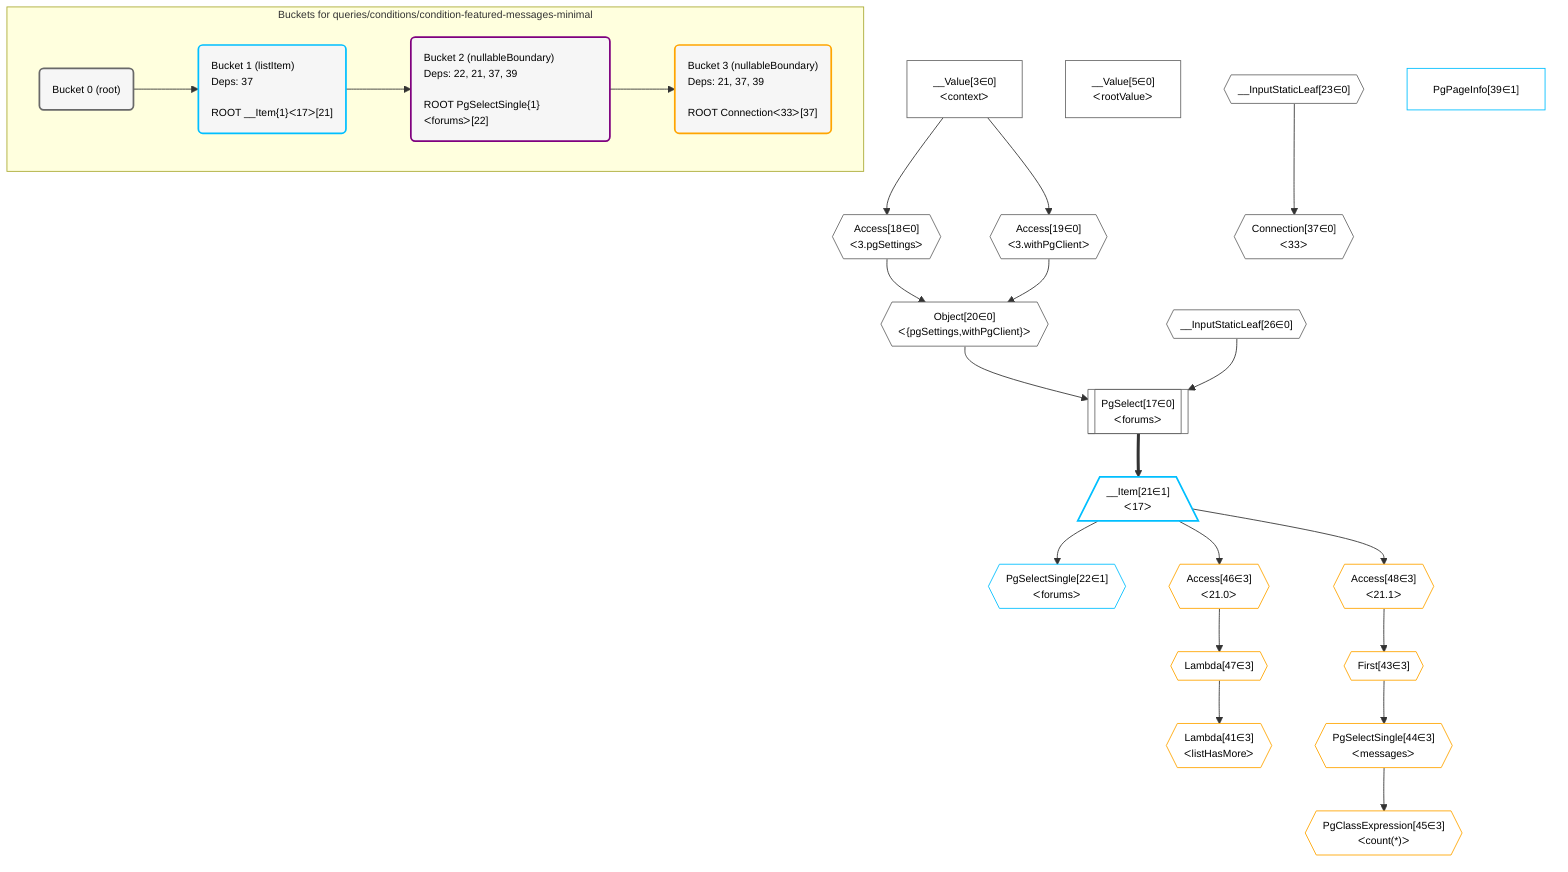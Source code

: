 %%{init: {'themeVariables': { 'fontSize': '12px'}}}%%
graph TD
    classDef path fill:#eee,stroke:#000,color:#000
    classDef plan fill:#fff,stroke-width:1px,color:#000
    classDef itemplan fill:#fff,stroke-width:2px,color:#000
    classDef unbatchedplan fill:#dff,stroke-width:1px,color:#000
    classDef sideeffectplan fill:#fcc,stroke-width:2px,color:#000
    classDef bucket fill:#f6f6f6,color:#000,stroke-width:2px,text-align:left


    %% define steps
    __Value3["__Value[3∈0]<br />ᐸcontextᐳ"]:::plan
    __Value5["__Value[5∈0]<br />ᐸrootValueᐳ"]:::plan
    Access18{{"Access[18∈0]<br />ᐸ3.pgSettingsᐳ"}}:::plan
    Access19{{"Access[19∈0]<br />ᐸ3.withPgClientᐳ"}}:::plan
    Object20{{"Object[20∈0]<br />ᐸ{pgSettings,withPgClient}ᐳ"}}:::plan
    __InputStaticLeaf26{{"__InputStaticLeaf[26∈0]"}}:::plan
    PgSelect17[["PgSelect[17∈0]<br />ᐸforumsᐳ"]]:::plan
    __Item21[/"__Item[21∈1]<br />ᐸ17ᐳ"\]:::itemplan
    PgSelectSingle22{{"PgSelectSingle[22∈1]<br />ᐸforumsᐳ"}}:::plan
    __InputStaticLeaf23{{"__InputStaticLeaf[23∈0]"}}:::plan
    Connection37{{"Connection[37∈0]<br />ᐸ33ᐳ"}}:::plan
    PgPageInfo39["PgPageInfo[39∈1]"]:::plan
    Access46{{"Access[46∈3]<br />ᐸ21.0ᐳ"}}:::plan
    Lambda47{{"Lambda[47∈3]"}}:::plan
    Lambda41{{"Lambda[41∈3]<br />ᐸlistHasMoreᐳ"}}:::plan
    Access48{{"Access[48∈3]<br />ᐸ21.1ᐳ"}}:::plan
    First43{{"First[43∈3]"}}:::plan
    PgSelectSingle44{{"PgSelectSingle[44∈3]<br />ᐸmessagesᐳ"}}:::plan
    PgClassExpression45{{"PgClassExpression[45∈3]<br />ᐸcount(*)ᐳ"}}:::plan

    %% plan dependencies
    __Value3 --> Access18
    __Value3 --> Access19
    Access18 & Access19 --> Object20
    Object20 & __InputStaticLeaf26 --> PgSelect17
    PgSelect17 ==> __Item21
    __Item21 --> PgSelectSingle22
    __InputStaticLeaf23 --> Connection37
    __Item21 --> Access46
    Access46 --> Lambda47
    Lambda47 --> Lambda41
    __Item21 --> Access48
    Access48 --> First43
    First43 --> PgSelectSingle44
    PgSelectSingle44 --> PgClassExpression45

    subgraph "Buckets for queries/conditions/condition-featured-messages-minimal"
    Bucket0("Bucket 0 (root)"):::bucket
    classDef bucket0 stroke:#696969
    class Bucket0,__Value3,__Value5,PgSelect17,Access18,Access19,Object20,__InputStaticLeaf23,__InputStaticLeaf26,Connection37 bucket0
    Bucket1("Bucket 1 (listItem)<br />Deps: 37<br /><br />ROOT __Item{1}ᐸ17ᐳ[21]"):::bucket
    classDef bucket1 stroke:#00bfff
    class Bucket1,__Item21,PgSelectSingle22,PgPageInfo39 bucket1
    Bucket2("Bucket 2 (nullableBoundary)<br />Deps: 22, 21, 37, 39<br /><br />ROOT PgSelectSingle{1}ᐸforumsᐳ[22]"):::bucket
    classDef bucket2 stroke:#7f007f
    class Bucket2 bucket2
    Bucket3("Bucket 3 (nullableBoundary)<br />Deps: 21, 37, 39<br /><br />ROOT Connectionᐸ33ᐳ[37]"):::bucket
    classDef bucket3 stroke:#ffa500
    class Bucket3,Lambda41,First43,PgSelectSingle44,PgClassExpression45,Access46,Lambda47,Access48 bucket3
    Bucket0 --> Bucket1
    Bucket1 --> Bucket2
    Bucket2 --> Bucket3
    end